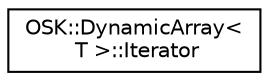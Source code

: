 digraph "Representación gráfica de la clase"
{
 // LATEX_PDF_SIZE
  edge [fontname="Helvetica",fontsize="10",labelfontname="Helvetica",labelfontsize="10"];
  node [fontname="Helvetica",fontsize="10",shape=record];
  rankdir="LR";
  Node0 [label="OSK::DynamicArray\<\l T \>::Iterator",height=0.2,width=0.4,color="black", fillcolor="white", style="filled",URL="$class_o_s_k_1_1_dynamic_array_1_1_iterator.html",tooltip="Clase que representa un elemento de un DynamicArray."];
}
